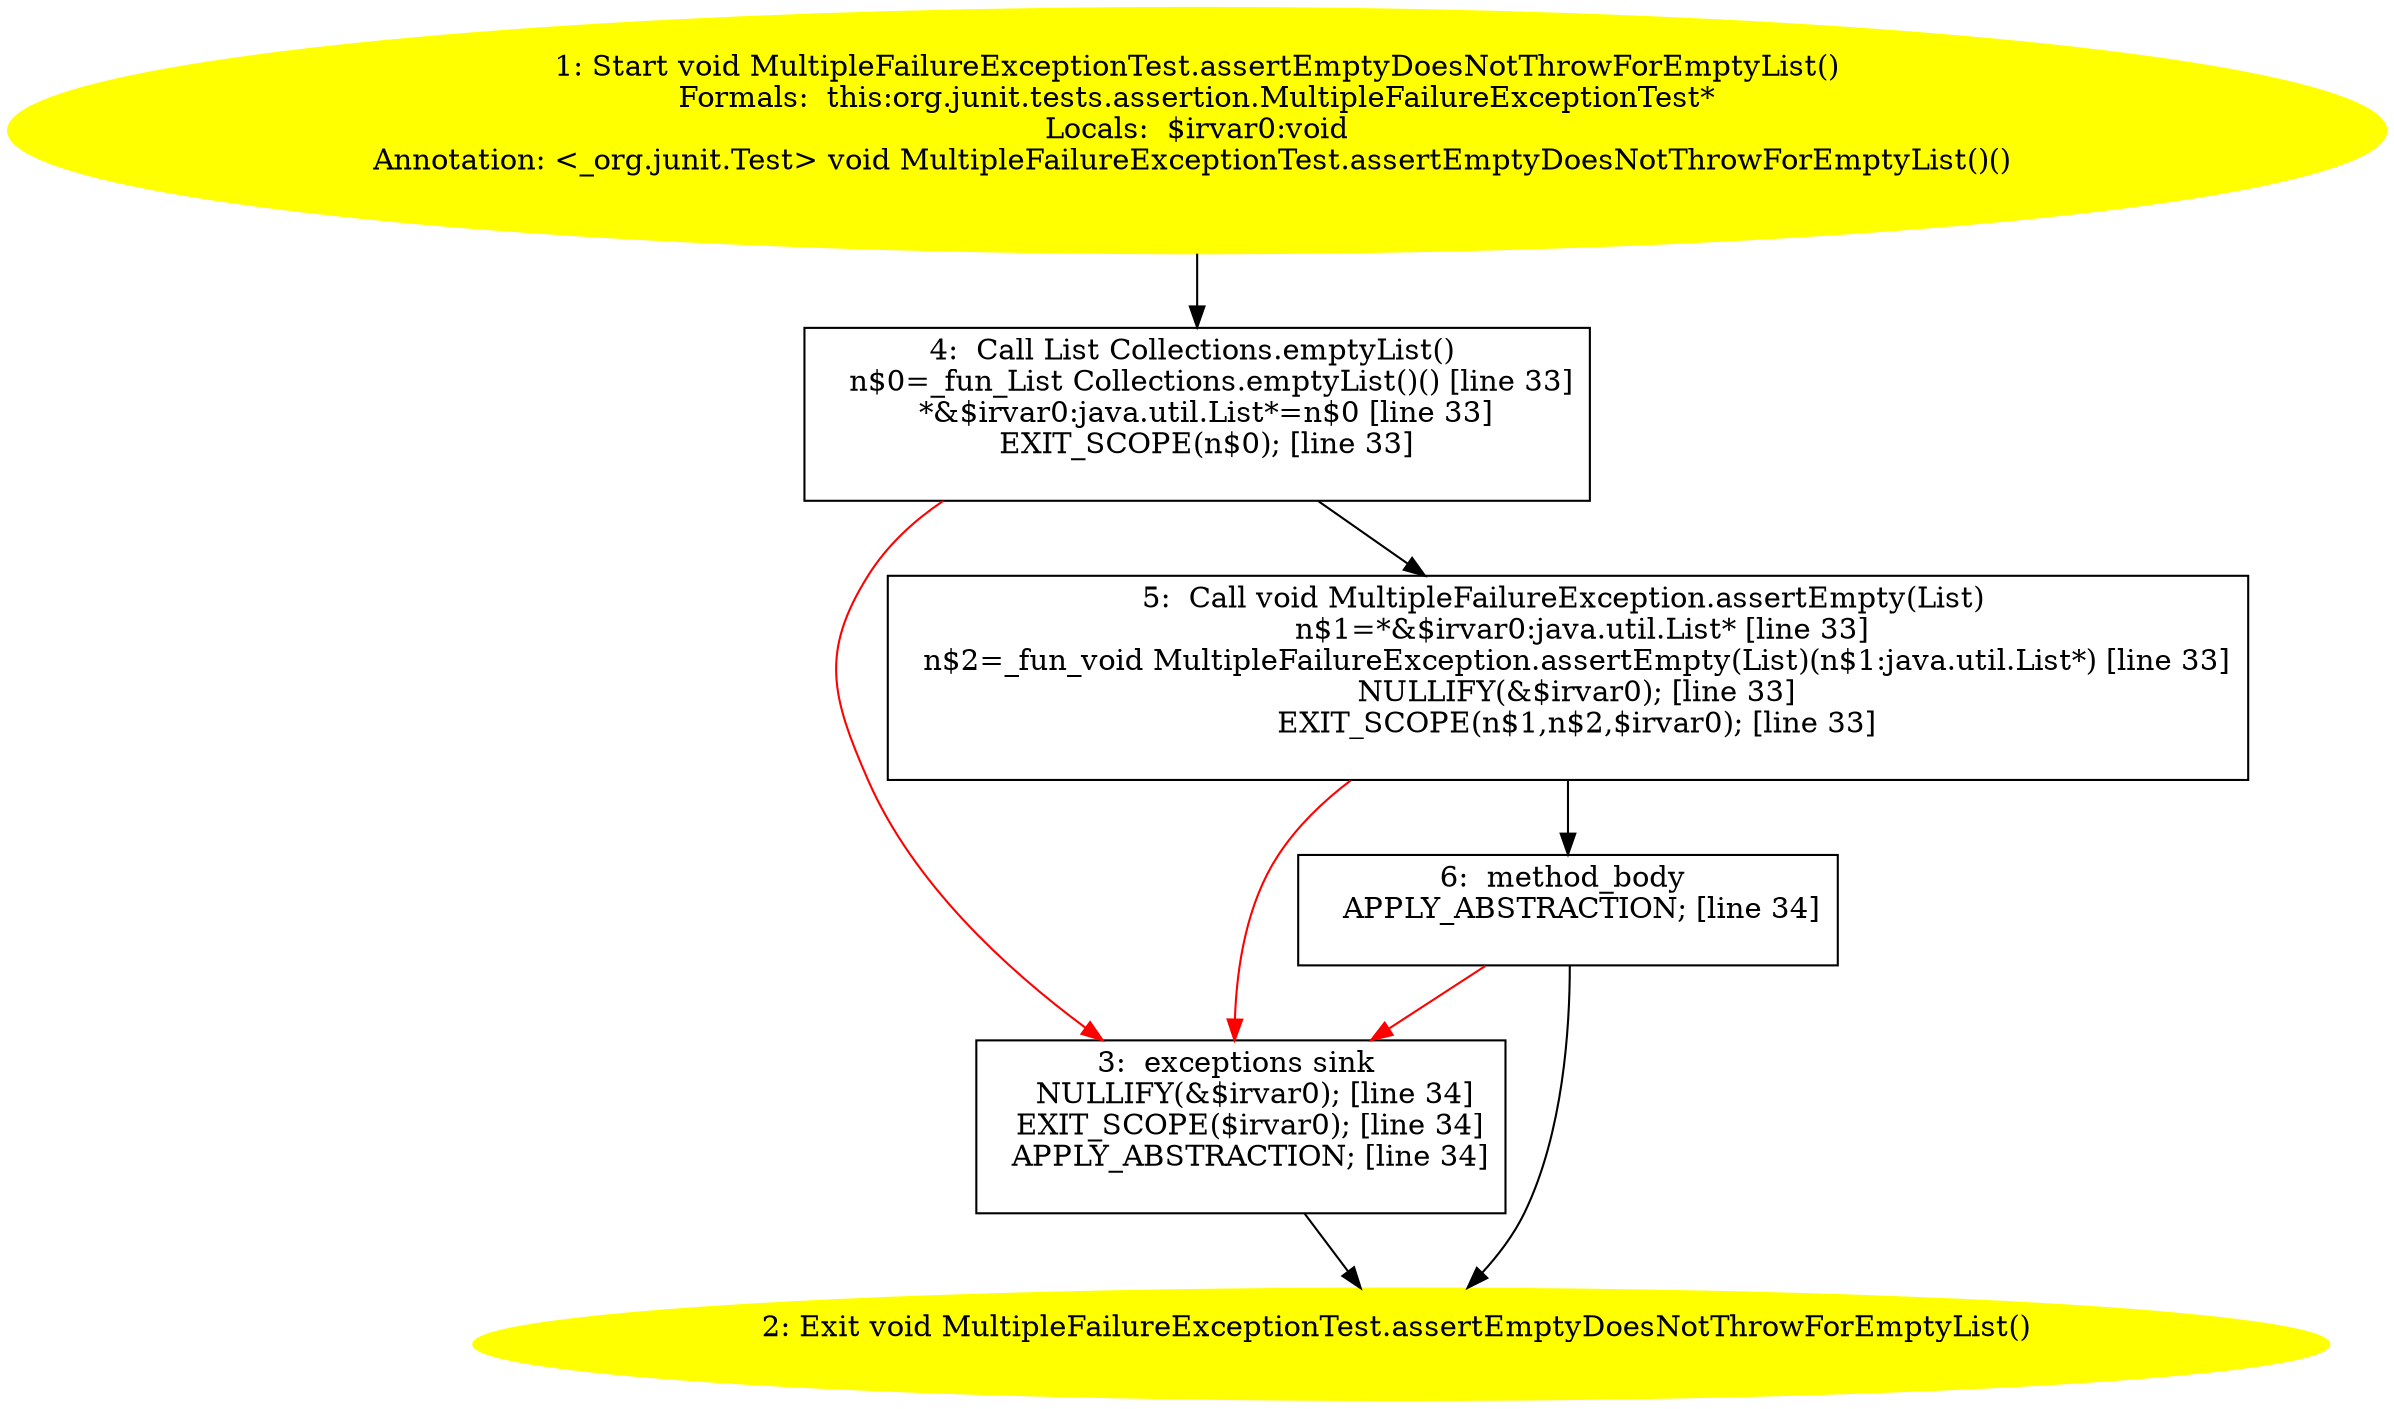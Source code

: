 /* @generated */
digraph cfg {
"org.junit.tests.assertion.MultipleFailureExceptionTest.assertEmptyDoesNotThrowForEmptyList():void.3489eb356197434d3ac58342db290d6e_1" [label="1: Start void MultipleFailureExceptionTest.assertEmptyDoesNotThrowForEmptyList()\nFormals:  this:org.junit.tests.assertion.MultipleFailureExceptionTest*\nLocals:  $irvar0:void\nAnnotation: <_org.junit.Test> void MultipleFailureExceptionTest.assertEmptyDoesNotThrowForEmptyList()() \n  " color=yellow style=filled]
	

	 "org.junit.tests.assertion.MultipleFailureExceptionTest.assertEmptyDoesNotThrowForEmptyList():void.3489eb356197434d3ac58342db290d6e_1" -> "org.junit.tests.assertion.MultipleFailureExceptionTest.assertEmptyDoesNotThrowForEmptyList():void.3489eb356197434d3ac58342db290d6e_4" ;
"org.junit.tests.assertion.MultipleFailureExceptionTest.assertEmptyDoesNotThrowForEmptyList():void.3489eb356197434d3ac58342db290d6e_2" [label="2: Exit void MultipleFailureExceptionTest.assertEmptyDoesNotThrowForEmptyList() \n  " color=yellow style=filled]
	

"org.junit.tests.assertion.MultipleFailureExceptionTest.assertEmptyDoesNotThrowForEmptyList():void.3489eb356197434d3ac58342db290d6e_3" [label="3:  exceptions sink \n   NULLIFY(&$irvar0); [line 34]\n  EXIT_SCOPE($irvar0); [line 34]\n  APPLY_ABSTRACTION; [line 34]\n " shape="box"]
	

	 "org.junit.tests.assertion.MultipleFailureExceptionTest.assertEmptyDoesNotThrowForEmptyList():void.3489eb356197434d3ac58342db290d6e_3" -> "org.junit.tests.assertion.MultipleFailureExceptionTest.assertEmptyDoesNotThrowForEmptyList():void.3489eb356197434d3ac58342db290d6e_2" ;
"org.junit.tests.assertion.MultipleFailureExceptionTest.assertEmptyDoesNotThrowForEmptyList():void.3489eb356197434d3ac58342db290d6e_4" [label="4:  Call List Collections.emptyList() \n   n$0=_fun_List Collections.emptyList()() [line 33]\n  *&$irvar0:java.util.List*=n$0 [line 33]\n  EXIT_SCOPE(n$0); [line 33]\n " shape="box"]
	

	 "org.junit.tests.assertion.MultipleFailureExceptionTest.assertEmptyDoesNotThrowForEmptyList():void.3489eb356197434d3ac58342db290d6e_4" -> "org.junit.tests.assertion.MultipleFailureExceptionTest.assertEmptyDoesNotThrowForEmptyList():void.3489eb356197434d3ac58342db290d6e_5" ;
	 "org.junit.tests.assertion.MultipleFailureExceptionTest.assertEmptyDoesNotThrowForEmptyList():void.3489eb356197434d3ac58342db290d6e_4" -> "org.junit.tests.assertion.MultipleFailureExceptionTest.assertEmptyDoesNotThrowForEmptyList():void.3489eb356197434d3ac58342db290d6e_3" [color="red" ];
"org.junit.tests.assertion.MultipleFailureExceptionTest.assertEmptyDoesNotThrowForEmptyList():void.3489eb356197434d3ac58342db290d6e_5" [label="5:  Call void MultipleFailureException.assertEmpty(List) \n   n$1=*&$irvar0:java.util.List* [line 33]\n  n$2=_fun_void MultipleFailureException.assertEmpty(List)(n$1:java.util.List*) [line 33]\n  NULLIFY(&$irvar0); [line 33]\n  EXIT_SCOPE(n$1,n$2,$irvar0); [line 33]\n " shape="box"]
	

	 "org.junit.tests.assertion.MultipleFailureExceptionTest.assertEmptyDoesNotThrowForEmptyList():void.3489eb356197434d3ac58342db290d6e_5" -> "org.junit.tests.assertion.MultipleFailureExceptionTest.assertEmptyDoesNotThrowForEmptyList():void.3489eb356197434d3ac58342db290d6e_6" ;
	 "org.junit.tests.assertion.MultipleFailureExceptionTest.assertEmptyDoesNotThrowForEmptyList():void.3489eb356197434d3ac58342db290d6e_5" -> "org.junit.tests.assertion.MultipleFailureExceptionTest.assertEmptyDoesNotThrowForEmptyList():void.3489eb356197434d3ac58342db290d6e_3" [color="red" ];
"org.junit.tests.assertion.MultipleFailureExceptionTest.assertEmptyDoesNotThrowForEmptyList():void.3489eb356197434d3ac58342db290d6e_6" [label="6:  method_body \n   APPLY_ABSTRACTION; [line 34]\n " shape="box"]
	

	 "org.junit.tests.assertion.MultipleFailureExceptionTest.assertEmptyDoesNotThrowForEmptyList():void.3489eb356197434d3ac58342db290d6e_6" -> "org.junit.tests.assertion.MultipleFailureExceptionTest.assertEmptyDoesNotThrowForEmptyList():void.3489eb356197434d3ac58342db290d6e_2" ;
	 "org.junit.tests.assertion.MultipleFailureExceptionTest.assertEmptyDoesNotThrowForEmptyList():void.3489eb356197434d3ac58342db290d6e_6" -> "org.junit.tests.assertion.MultipleFailureExceptionTest.assertEmptyDoesNotThrowForEmptyList():void.3489eb356197434d3ac58342db290d6e_3" [color="red" ];
}
